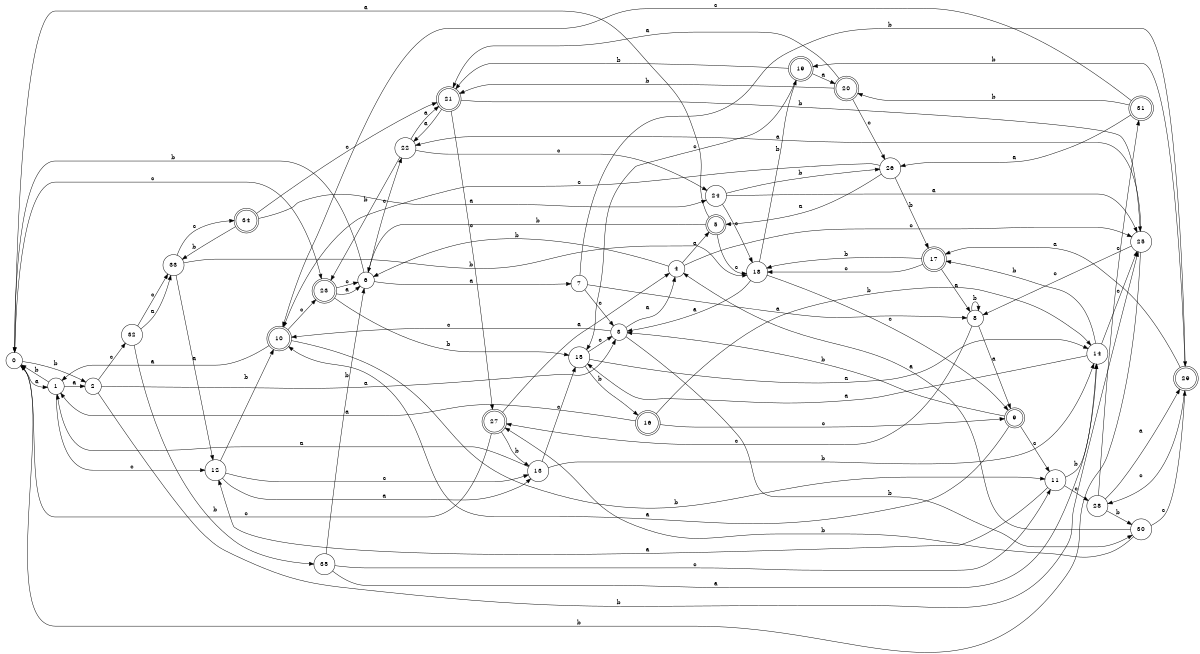 digraph n29_4 {
__start0 [label="" shape="none"];

rankdir=LR;
size="8,5";

s0 [style="filled", color="black", fillcolor="white" shape="circle", label="0"];
s1 [style="filled", color="black", fillcolor="white" shape="circle", label="1"];
s2 [style="filled", color="black", fillcolor="white" shape="circle", label="2"];
s3 [style="filled", color="black", fillcolor="white" shape="circle", label="3"];
s4 [style="filled", color="black", fillcolor="white" shape="circle", label="4"];
s5 [style="rounded,filled", color="black", fillcolor="white" shape="doublecircle", label="5"];
s6 [style="filled", color="black", fillcolor="white" shape="circle", label="6"];
s7 [style="filled", color="black", fillcolor="white" shape="circle", label="7"];
s8 [style="filled", color="black", fillcolor="white" shape="circle", label="8"];
s9 [style="rounded,filled", color="black", fillcolor="white" shape="doublecircle", label="9"];
s10 [style="rounded,filled", color="black", fillcolor="white" shape="doublecircle", label="10"];
s11 [style="filled", color="black", fillcolor="white" shape="circle", label="11"];
s12 [style="filled", color="black", fillcolor="white" shape="circle", label="12"];
s13 [style="filled", color="black", fillcolor="white" shape="circle", label="13"];
s14 [style="filled", color="black", fillcolor="white" shape="circle", label="14"];
s15 [style="filled", color="black", fillcolor="white" shape="circle", label="15"];
s16 [style="rounded,filled", color="black", fillcolor="white" shape="doublecircle", label="16"];
s17 [style="rounded,filled", color="black", fillcolor="white" shape="doublecircle", label="17"];
s18 [style="filled", color="black", fillcolor="white" shape="circle", label="18"];
s19 [style="rounded,filled", color="black", fillcolor="white" shape="doublecircle", label="19"];
s20 [style="rounded,filled", color="black", fillcolor="white" shape="doublecircle", label="20"];
s21 [style="rounded,filled", color="black", fillcolor="white" shape="doublecircle", label="21"];
s22 [style="filled", color="black", fillcolor="white" shape="circle", label="22"];
s23 [style="rounded,filled", color="black", fillcolor="white" shape="doublecircle", label="23"];
s24 [style="filled", color="black", fillcolor="white" shape="circle", label="24"];
s25 [style="filled", color="black", fillcolor="white" shape="circle", label="25"];
s26 [style="filled", color="black", fillcolor="white" shape="circle", label="26"];
s27 [style="rounded,filled", color="black", fillcolor="white" shape="doublecircle", label="27"];
s28 [style="filled", color="black", fillcolor="white" shape="circle", label="28"];
s29 [style="rounded,filled", color="black", fillcolor="white" shape="doublecircle", label="29"];
s30 [style="filled", color="black", fillcolor="white" shape="circle", label="30"];
s31 [style="rounded,filled", color="black", fillcolor="white" shape="doublecircle", label="31"];
s32 [style="filled", color="black", fillcolor="white" shape="circle", label="32"];
s33 [style="filled", color="black", fillcolor="white" shape="circle", label="33"];
s34 [style="rounded,filled", color="black", fillcolor="white" shape="doublecircle", label="34"];
s35 [style="filled", color="black", fillcolor="white" shape="circle", label="35"];
s0 -> s1 [label="a"];
s0 -> s2 [label="b"];
s0 -> s23 [label="c"];
s1 -> s2 [label="a"];
s1 -> s0 [label="b"];
s1 -> s12 [label="c"];
s2 -> s3 [label="a"];
s2 -> s25 [label="b"];
s2 -> s32 [label="c"];
s3 -> s4 [label="a"];
s3 -> s30 [label="b"];
s3 -> s10 [label="c"];
s4 -> s5 [label="a"];
s4 -> s6 [label="b"];
s4 -> s25 [label="c"];
s5 -> s0 [label="a"];
s5 -> s6 [label="b"];
s5 -> s18 [label="c"];
s6 -> s7 [label="a"];
s6 -> s0 [label="b"];
s6 -> s22 [label="c"];
s7 -> s8 [label="a"];
s7 -> s29 [label="b"];
s7 -> s3 [label="c"];
s8 -> s9 [label="a"];
s8 -> s8 [label="b"];
s8 -> s27 [label="c"];
s9 -> s10 [label="a"];
s9 -> s3 [label="b"];
s9 -> s11 [label="c"];
s10 -> s1 [label="a"];
s10 -> s11 [label="b"];
s10 -> s23 [label="c"];
s11 -> s12 [label="a"];
s11 -> s14 [label="b"];
s11 -> s28 [label="c"];
s12 -> s13 [label="a"];
s12 -> s10 [label="b"];
s12 -> s13 [label="c"];
s13 -> s1 [label="a"];
s13 -> s14 [label="b"];
s13 -> s15 [label="c"];
s14 -> s15 [label="a"];
s14 -> s17 [label="b"];
s14 -> s25 [label="c"];
s15 -> s14 [label="a"];
s15 -> s16 [label="b"];
s15 -> s3 [label="c"];
s16 -> s1 [label="a"];
s16 -> s14 [label="b"];
s16 -> s9 [label="c"];
s17 -> s8 [label="a"];
s17 -> s18 [label="b"];
s17 -> s18 [label="c"];
s18 -> s3 [label="a"];
s18 -> s19 [label="b"];
s18 -> s9 [label="c"];
s19 -> s20 [label="a"];
s19 -> s21 [label="b"];
s19 -> s15 [label="c"];
s20 -> s21 [label="a"];
s20 -> s21 [label="b"];
s20 -> s26 [label="c"];
s21 -> s22 [label="a"];
s21 -> s25 [label="b"];
s21 -> s27 [label="c"];
s22 -> s21 [label="a"];
s22 -> s23 [label="b"];
s22 -> s24 [label="c"];
s23 -> s6 [label="a"];
s23 -> s15 [label="b"];
s23 -> s6 [label="c"];
s24 -> s25 [label="a"];
s24 -> s26 [label="b"];
s24 -> s18 [label="c"];
s25 -> s22 [label="a"];
s25 -> s0 [label="b"];
s25 -> s8 [label="c"];
s26 -> s5 [label="a"];
s26 -> s17 [label="b"];
s26 -> s10 [label="c"];
s27 -> s4 [label="a"];
s27 -> s13 [label="b"];
s27 -> s0 [label="c"];
s28 -> s29 [label="a"];
s28 -> s30 [label="b"];
s28 -> s31 [label="c"];
s29 -> s17 [label="a"];
s29 -> s19 [label="b"];
s29 -> s28 [label="c"];
s30 -> s4 [label="a"];
s30 -> s27 [label="b"];
s30 -> s29 [label="c"];
s31 -> s26 [label="a"];
s31 -> s20 [label="b"];
s31 -> s10 [label="c"];
s32 -> s33 [label="a"];
s32 -> s35 [label="b"];
s32 -> s33 [label="c"];
s33 -> s12 [label="a"];
s33 -> s18 [label="b"];
s33 -> s34 [label="c"];
s34 -> s24 [label="a"];
s34 -> s33 [label="b"];
s34 -> s21 [label="c"];
s35 -> s14 [label="a"];
s35 -> s6 [label="b"];
s35 -> s11 [label="c"];

}